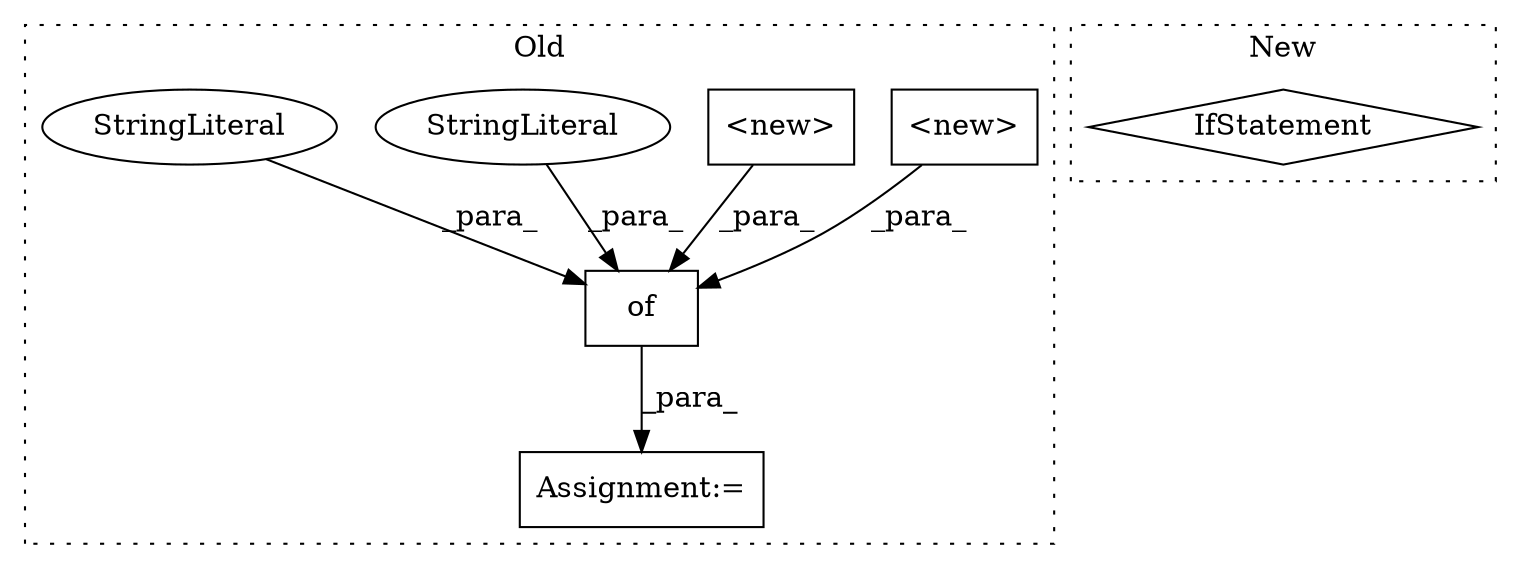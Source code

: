 digraph G {
subgraph cluster0 {
1 [label="<new>" a="14" s="6915" l="24" shape="box"];
3 [label="of" a="32" s="6863,6939" l="3,1" shape="box"];
4 [label="<new>" a="14" s="6883" l="24" shape="box"];
5 [label="StringLiteral" a="45" s="6908" l="6" shape="ellipse"];
6 [label="StringLiteral" a="45" s="6876" l="6" shape="ellipse"];
7 [label="Assignment:=" a="7" s="6858" l="1" shape="box"];
label = "Old";
style="dotted";
}
subgraph cluster1 {
2 [label="IfStatement" a="25" s="6831,6854" l="4,2" shape="diamond"];
label = "New";
style="dotted";
}
1 -> 3 [label="_para_"];
3 -> 7 [label="_para_"];
4 -> 3 [label="_para_"];
5 -> 3 [label="_para_"];
6 -> 3 [label="_para_"];
}